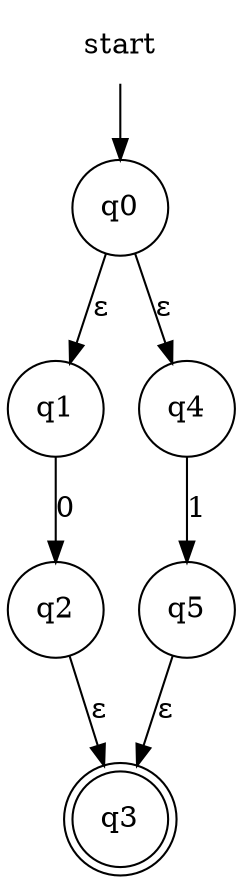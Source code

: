 digraph automaton {
    node [shape=none]; start;
    node [shape=doublecircle]; "q3";
    node [shape=circle];
    start -> "q0";
    "q0" -> "q1" [label="&epsilon;"];
    "q0" -> "q4" [label="&epsilon;"];
    "q1" -> "q2" [label="0"];
    "q2" -> "q3" [label="&epsilon;"];
    "q4" -> "q5" [label="1"];
    "q5" -> "q3" [label="&epsilon;"];
}
